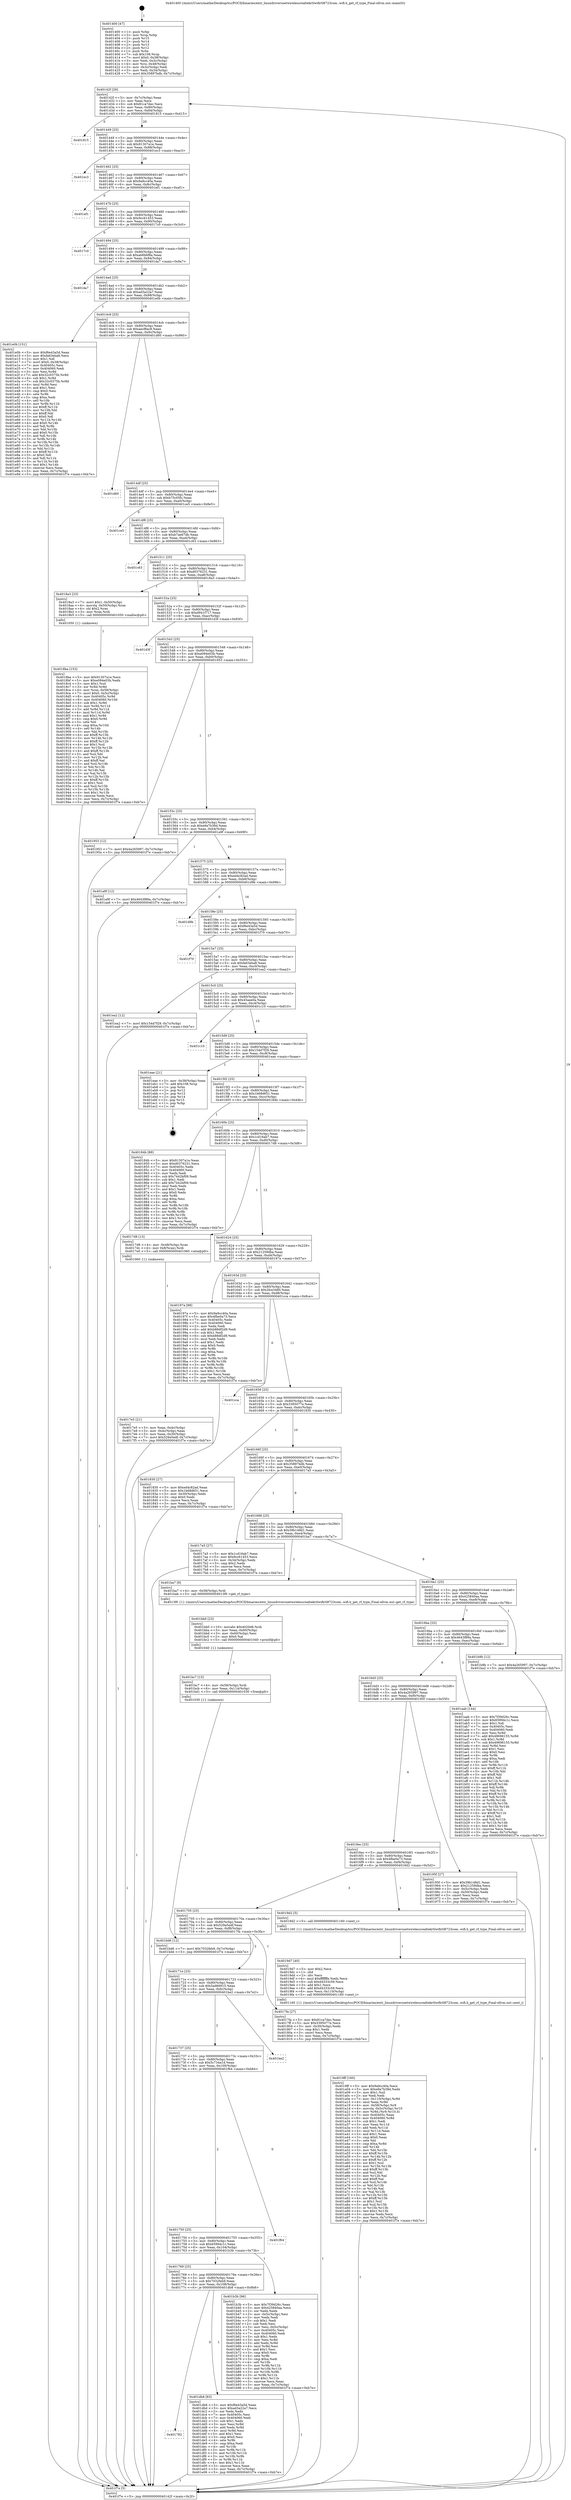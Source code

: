 digraph "0x401400" {
  label = "0x401400 (/mnt/c/Users/mathe/Desktop/tcc/POCII/binaries/extr_linuxdriversnetwirelessrealtekrtlwifirtl8723com..wifi.h_get_rf_type_Final-ollvm.out::main(0))"
  labelloc = "t"
  node[shape=record]

  Entry [label="",width=0.3,height=0.3,shape=circle,fillcolor=black,style=filled]
  "0x40142f" [label="{
     0x40142f [26]\l
     | [instrs]\l
     &nbsp;&nbsp;0x40142f \<+3\>: mov -0x7c(%rbp),%eax\l
     &nbsp;&nbsp;0x401432 \<+2\>: mov %eax,%ecx\l
     &nbsp;&nbsp;0x401434 \<+6\>: sub $0x81ca7dec,%ecx\l
     &nbsp;&nbsp;0x40143a \<+3\>: mov %eax,-0x80(%rbp)\l
     &nbsp;&nbsp;0x40143d \<+6\>: mov %ecx,-0x84(%rbp)\l
     &nbsp;&nbsp;0x401443 \<+6\>: je 0000000000401815 \<main+0x415\>\l
  }"]
  "0x401815" [label="{
     0x401815\l
  }", style=dashed]
  "0x401449" [label="{
     0x401449 [25]\l
     | [instrs]\l
     &nbsp;&nbsp;0x401449 \<+5\>: jmp 000000000040144e \<main+0x4e\>\l
     &nbsp;&nbsp;0x40144e \<+3\>: mov -0x80(%rbp),%eax\l
     &nbsp;&nbsp;0x401451 \<+5\>: sub $0x91307a1e,%eax\l
     &nbsp;&nbsp;0x401456 \<+6\>: mov %eax,-0x88(%rbp)\l
     &nbsp;&nbsp;0x40145c \<+6\>: je 0000000000401ec3 \<main+0xac3\>\l
  }"]
  Exit [label="",width=0.3,height=0.3,shape=circle,fillcolor=black,style=filled,peripheries=2]
  "0x401ec3" [label="{
     0x401ec3\l
  }", style=dashed]
  "0x401462" [label="{
     0x401462 [25]\l
     | [instrs]\l
     &nbsp;&nbsp;0x401462 \<+5\>: jmp 0000000000401467 \<main+0x67\>\l
     &nbsp;&nbsp;0x401467 \<+3\>: mov -0x80(%rbp),%eax\l
     &nbsp;&nbsp;0x40146a \<+5\>: sub $0x9a9cc40a,%eax\l
     &nbsp;&nbsp;0x40146f \<+6\>: mov %eax,-0x8c(%rbp)\l
     &nbsp;&nbsp;0x401475 \<+6\>: je 0000000000401ef1 \<main+0xaf1\>\l
  }"]
  "0x401782" [label="{
     0x401782\l
  }", style=dashed]
  "0x401ef1" [label="{
     0x401ef1\l
  }", style=dashed]
  "0x40147b" [label="{
     0x40147b [25]\l
     | [instrs]\l
     &nbsp;&nbsp;0x40147b \<+5\>: jmp 0000000000401480 \<main+0x80\>\l
     &nbsp;&nbsp;0x401480 \<+3\>: mov -0x80(%rbp),%eax\l
     &nbsp;&nbsp;0x401483 \<+5\>: sub $0x9cc61453,%eax\l
     &nbsp;&nbsp;0x401488 \<+6\>: mov %eax,-0x90(%rbp)\l
     &nbsp;&nbsp;0x40148e \<+6\>: je 00000000004017c0 \<main+0x3c0\>\l
  }"]
  "0x401db8" [label="{
     0x401db8 [83]\l
     | [instrs]\l
     &nbsp;&nbsp;0x401db8 \<+5\>: mov $0xf6e43a5d,%eax\l
     &nbsp;&nbsp;0x401dbd \<+5\>: mov $0xad3a22a7,%ecx\l
     &nbsp;&nbsp;0x401dc2 \<+2\>: xor %edx,%edx\l
     &nbsp;&nbsp;0x401dc4 \<+7\>: mov 0x40405c,%esi\l
     &nbsp;&nbsp;0x401dcb \<+7\>: mov 0x404060,%edi\l
     &nbsp;&nbsp;0x401dd2 \<+3\>: sub $0x1,%edx\l
     &nbsp;&nbsp;0x401dd5 \<+3\>: mov %esi,%r8d\l
     &nbsp;&nbsp;0x401dd8 \<+3\>: add %edx,%r8d\l
     &nbsp;&nbsp;0x401ddb \<+4\>: imul %r8d,%esi\l
     &nbsp;&nbsp;0x401ddf \<+3\>: and $0x1,%esi\l
     &nbsp;&nbsp;0x401de2 \<+3\>: cmp $0x0,%esi\l
     &nbsp;&nbsp;0x401de5 \<+4\>: sete %r9b\l
     &nbsp;&nbsp;0x401de9 \<+3\>: cmp $0xa,%edi\l
     &nbsp;&nbsp;0x401dec \<+4\>: setl %r10b\l
     &nbsp;&nbsp;0x401df0 \<+3\>: mov %r9b,%r11b\l
     &nbsp;&nbsp;0x401df3 \<+3\>: and %r10b,%r11b\l
     &nbsp;&nbsp;0x401df6 \<+3\>: xor %r10b,%r9b\l
     &nbsp;&nbsp;0x401df9 \<+3\>: or %r9b,%r11b\l
     &nbsp;&nbsp;0x401dfc \<+4\>: test $0x1,%r11b\l
     &nbsp;&nbsp;0x401e00 \<+3\>: cmovne %ecx,%eax\l
     &nbsp;&nbsp;0x401e03 \<+3\>: mov %eax,-0x7c(%rbp)\l
     &nbsp;&nbsp;0x401e06 \<+5\>: jmp 0000000000401f7e \<main+0xb7e\>\l
  }"]
  "0x4017c0" [label="{
     0x4017c0\l
  }", style=dashed]
  "0x401494" [label="{
     0x401494 [25]\l
     | [instrs]\l
     &nbsp;&nbsp;0x401494 \<+5\>: jmp 0000000000401499 \<main+0x99\>\l
     &nbsp;&nbsp;0x401499 \<+3\>: mov -0x80(%rbp),%eax\l
     &nbsp;&nbsp;0x40149c \<+5\>: sub $0xab6b6f8a,%eax\l
     &nbsp;&nbsp;0x4014a1 \<+6\>: mov %eax,-0x94(%rbp)\l
     &nbsp;&nbsp;0x4014a7 \<+6\>: je 0000000000401da7 \<main+0x9a7\>\l
  }"]
  "0x401bd6" [label="{
     0x401bd6 [12]\l
     | [instrs]\l
     &nbsp;&nbsp;0x401bd6 \<+7\>: movl $0x7032feb9,-0x7c(%rbp)\l
     &nbsp;&nbsp;0x401bdd \<+5\>: jmp 0000000000401f7e \<main+0xb7e\>\l
  }"]
  "0x401da7" [label="{
     0x401da7\l
  }", style=dashed]
  "0x4014ad" [label="{
     0x4014ad [25]\l
     | [instrs]\l
     &nbsp;&nbsp;0x4014ad \<+5\>: jmp 00000000004014b2 \<main+0xb2\>\l
     &nbsp;&nbsp;0x4014b2 \<+3\>: mov -0x80(%rbp),%eax\l
     &nbsp;&nbsp;0x4014b5 \<+5\>: sub $0xad3a22a7,%eax\l
     &nbsp;&nbsp;0x4014ba \<+6\>: mov %eax,-0x98(%rbp)\l
     &nbsp;&nbsp;0x4014c0 \<+6\>: je 0000000000401e0b \<main+0xa0b\>\l
  }"]
  "0x401bc7" [label="{
     0x401bc7 [15]\l
     | [instrs]\l
     &nbsp;&nbsp;0x401bc7 \<+4\>: mov -0x58(%rbp),%rdi\l
     &nbsp;&nbsp;0x401bcb \<+6\>: mov %eax,-0x114(%rbp)\l
     &nbsp;&nbsp;0x401bd1 \<+5\>: call 0000000000401030 \<free@plt\>\l
     | [calls]\l
     &nbsp;&nbsp;0x401030 \{1\} (unknown)\l
  }"]
  "0x401e0b" [label="{
     0x401e0b [151]\l
     | [instrs]\l
     &nbsp;&nbsp;0x401e0b \<+5\>: mov $0xf6e43a5d,%eax\l
     &nbsp;&nbsp;0x401e10 \<+5\>: mov $0xfa63eba8,%ecx\l
     &nbsp;&nbsp;0x401e15 \<+2\>: mov $0x1,%dl\l
     &nbsp;&nbsp;0x401e17 \<+7\>: movl $0x0,-0x38(%rbp)\l
     &nbsp;&nbsp;0x401e1e \<+7\>: mov 0x40405c,%esi\l
     &nbsp;&nbsp;0x401e25 \<+7\>: mov 0x404060,%edi\l
     &nbsp;&nbsp;0x401e2c \<+3\>: mov %esi,%r8d\l
     &nbsp;&nbsp;0x401e2f \<+7\>: add $0x32c0375b,%r8d\l
     &nbsp;&nbsp;0x401e36 \<+4\>: sub $0x1,%r8d\l
     &nbsp;&nbsp;0x401e3a \<+7\>: sub $0x32c0375b,%r8d\l
     &nbsp;&nbsp;0x401e41 \<+4\>: imul %r8d,%esi\l
     &nbsp;&nbsp;0x401e45 \<+3\>: and $0x1,%esi\l
     &nbsp;&nbsp;0x401e48 \<+3\>: cmp $0x0,%esi\l
     &nbsp;&nbsp;0x401e4b \<+4\>: sete %r9b\l
     &nbsp;&nbsp;0x401e4f \<+3\>: cmp $0xa,%edi\l
     &nbsp;&nbsp;0x401e52 \<+4\>: setl %r10b\l
     &nbsp;&nbsp;0x401e56 \<+3\>: mov %r9b,%r11b\l
     &nbsp;&nbsp;0x401e59 \<+4\>: xor $0xff,%r11b\l
     &nbsp;&nbsp;0x401e5d \<+3\>: mov %r10b,%bl\l
     &nbsp;&nbsp;0x401e60 \<+3\>: xor $0xff,%bl\l
     &nbsp;&nbsp;0x401e63 \<+3\>: xor $0x0,%dl\l
     &nbsp;&nbsp;0x401e66 \<+3\>: mov %r11b,%r14b\l
     &nbsp;&nbsp;0x401e69 \<+4\>: and $0x0,%r14b\l
     &nbsp;&nbsp;0x401e6d \<+3\>: and %dl,%r9b\l
     &nbsp;&nbsp;0x401e70 \<+3\>: mov %bl,%r15b\l
     &nbsp;&nbsp;0x401e73 \<+4\>: and $0x0,%r15b\l
     &nbsp;&nbsp;0x401e77 \<+3\>: and %dl,%r10b\l
     &nbsp;&nbsp;0x401e7a \<+3\>: or %r9b,%r14b\l
     &nbsp;&nbsp;0x401e7d \<+3\>: or %r10b,%r15b\l
     &nbsp;&nbsp;0x401e80 \<+3\>: xor %r15b,%r14b\l
     &nbsp;&nbsp;0x401e83 \<+3\>: or %bl,%r11b\l
     &nbsp;&nbsp;0x401e86 \<+4\>: xor $0xff,%r11b\l
     &nbsp;&nbsp;0x401e8a \<+3\>: or $0x0,%dl\l
     &nbsp;&nbsp;0x401e8d \<+3\>: and %dl,%r11b\l
     &nbsp;&nbsp;0x401e90 \<+3\>: or %r11b,%r14b\l
     &nbsp;&nbsp;0x401e93 \<+4\>: test $0x1,%r14b\l
     &nbsp;&nbsp;0x401e97 \<+3\>: cmovne %ecx,%eax\l
     &nbsp;&nbsp;0x401e9a \<+3\>: mov %eax,-0x7c(%rbp)\l
     &nbsp;&nbsp;0x401e9d \<+5\>: jmp 0000000000401f7e \<main+0xb7e\>\l
  }"]
  "0x4014c6" [label="{
     0x4014c6 [25]\l
     | [instrs]\l
     &nbsp;&nbsp;0x4014c6 \<+5\>: jmp 00000000004014cb \<main+0xcb\>\l
     &nbsp;&nbsp;0x4014cb \<+3\>: mov -0x80(%rbp),%eax\l
     &nbsp;&nbsp;0x4014ce \<+5\>: sub $0xaecf8ac8,%eax\l
     &nbsp;&nbsp;0x4014d3 \<+6\>: mov %eax,-0x9c(%rbp)\l
     &nbsp;&nbsp;0x4014d9 \<+6\>: je 0000000000401d60 \<main+0x960\>\l
  }"]
  "0x401bb0" [label="{
     0x401bb0 [23]\l
     | [instrs]\l
     &nbsp;&nbsp;0x401bb0 \<+10\>: movabs $0x4020d6,%rdi\l
     &nbsp;&nbsp;0x401bba \<+3\>: mov %eax,-0x60(%rbp)\l
     &nbsp;&nbsp;0x401bbd \<+3\>: mov -0x60(%rbp),%esi\l
     &nbsp;&nbsp;0x401bc0 \<+2\>: mov $0x0,%al\l
     &nbsp;&nbsp;0x401bc2 \<+5\>: call 0000000000401040 \<printf@plt\>\l
     | [calls]\l
     &nbsp;&nbsp;0x401040 \{1\} (unknown)\l
  }"]
  "0x401d60" [label="{
     0x401d60\l
  }", style=dashed]
  "0x4014df" [label="{
     0x4014df [25]\l
     | [instrs]\l
     &nbsp;&nbsp;0x4014df \<+5\>: jmp 00000000004014e4 \<main+0xe4\>\l
     &nbsp;&nbsp;0x4014e4 \<+3\>: mov -0x80(%rbp),%eax\l
     &nbsp;&nbsp;0x4014e7 \<+5\>: sub $0xb75c05fc,%eax\l
     &nbsp;&nbsp;0x4014ec \<+6\>: mov %eax,-0xa0(%rbp)\l
     &nbsp;&nbsp;0x4014f2 \<+6\>: je 0000000000401ce5 \<main+0x8e5\>\l
  }"]
  "0x401769" [label="{
     0x401769 [25]\l
     | [instrs]\l
     &nbsp;&nbsp;0x401769 \<+5\>: jmp 000000000040176e \<main+0x36e\>\l
     &nbsp;&nbsp;0x40176e \<+3\>: mov -0x80(%rbp),%eax\l
     &nbsp;&nbsp;0x401771 \<+5\>: sub $0x7032feb9,%eax\l
     &nbsp;&nbsp;0x401776 \<+6\>: mov %eax,-0x108(%rbp)\l
     &nbsp;&nbsp;0x40177c \<+6\>: je 0000000000401db8 \<main+0x9b8\>\l
  }"]
  "0x401ce5" [label="{
     0x401ce5\l
  }", style=dashed]
  "0x4014f8" [label="{
     0x4014f8 [25]\l
     | [instrs]\l
     &nbsp;&nbsp;0x4014f8 \<+5\>: jmp 00000000004014fd \<main+0xfd\>\l
     &nbsp;&nbsp;0x4014fd \<+3\>: mov -0x80(%rbp),%eax\l
     &nbsp;&nbsp;0x401500 \<+5\>: sub $0xb7ae67db,%eax\l
     &nbsp;&nbsp;0x401505 \<+6\>: mov %eax,-0xa4(%rbp)\l
     &nbsp;&nbsp;0x40150b \<+6\>: je 0000000000401c63 \<main+0x863\>\l
  }"]
  "0x401b3b" [label="{
     0x401b3b [96]\l
     | [instrs]\l
     &nbsp;&nbsp;0x401b3b \<+5\>: mov $0x7f39d26c,%eax\l
     &nbsp;&nbsp;0x401b40 \<+5\>: mov $0x425840aa,%ecx\l
     &nbsp;&nbsp;0x401b45 \<+2\>: xor %edx,%edx\l
     &nbsp;&nbsp;0x401b47 \<+3\>: mov -0x5c(%rbp),%esi\l
     &nbsp;&nbsp;0x401b4a \<+2\>: mov %edx,%edi\l
     &nbsp;&nbsp;0x401b4c \<+3\>: sub $0x1,%edi\l
     &nbsp;&nbsp;0x401b4f \<+2\>: sub %edi,%esi\l
     &nbsp;&nbsp;0x401b51 \<+3\>: mov %esi,-0x5c(%rbp)\l
     &nbsp;&nbsp;0x401b54 \<+7\>: mov 0x40405c,%esi\l
     &nbsp;&nbsp;0x401b5b \<+7\>: mov 0x404060,%edi\l
     &nbsp;&nbsp;0x401b62 \<+3\>: sub $0x1,%edx\l
     &nbsp;&nbsp;0x401b65 \<+3\>: mov %esi,%r8d\l
     &nbsp;&nbsp;0x401b68 \<+3\>: add %edx,%r8d\l
     &nbsp;&nbsp;0x401b6b \<+4\>: imul %r8d,%esi\l
     &nbsp;&nbsp;0x401b6f \<+3\>: and $0x1,%esi\l
     &nbsp;&nbsp;0x401b72 \<+3\>: cmp $0x0,%esi\l
     &nbsp;&nbsp;0x401b75 \<+4\>: sete %r9b\l
     &nbsp;&nbsp;0x401b79 \<+3\>: cmp $0xa,%edi\l
     &nbsp;&nbsp;0x401b7c \<+4\>: setl %r10b\l
     &nbsp;&nbsp;0x401b80 \<+3\>: mov %r9b,%r11b\l
     &nbsp;&nbsp;0x401b83 \<+3\>: and %r10b,%r11b\l
     &nbsp;&nbsp;0x401b86 \<+3\>: xor %r10b,%r9b\l
     &nbsp;&nbsp;0x401b89 \<+3\>: or %r9b,%r11b\l
     &nbsp;&nbsp;0x401b8c \<+4\>: test $0x1,%r11b\l
     &nbsp;&nbsp;0x401b90 \<+3\>: cmovne %ecx,%eax\l
     &nbsp;&nbsp;0x401b93 \<+3\>: mov %eax,-0x7c(%rbp)\l
     &nbsp;&nbsp;0x401b96 \<+5\>: jmp 0000000000401f7e \<main+0xb7e\>\l
  }"]
  "0x401c63" [label="{
     0x401c63\l
  }", style=dashed]
  "0x401511" [label="{
     0x401511 [25]\l
     | [instrs]\l
     &nbsp;&nbsp;0x401511 \<+5\>: jmp 0000000000401516 \<main+0x116\>\l
     &nbsp;&nbsp;0x401516 \<+3\>: mov -0x80(%rbp),%eax\l
     &nbsp;&nbsp;0x401519 \<+5\>: sub $0xd0376231,%eax\l
     &nbsp;&nbsp;0x40151e \<+6\>: mov %eax,-0xa8(%rbp)\l
     &nbsp;&nbsp;0x401524 \<+6\>: je 00000000004018a3 \<main+0x4a3\>\l
  }"]
  "0x401750" [label="{
     0x401750 [25]\l
     | [instrs]\l
     &nbsp;&nbsp;0x401750 \<+5\>: jmp 0000000000401755 \<main+0x355\>\l
     &nbsp;&nbsp;0x401755 \<+3\>: mov -0x80(%rbp),%eax\l
     &nbsp;&nbsp;0x401758 \<+5\>: sub $0x65994c1c,%eax\l
     &nbsp;&nbsp;0x40175d \<+6\>: mov %eax,-0x104(%rbp)\l
     &nbsp;&nbsp;0x401763 \<+6\>: je 0000000000401b3b \<main+0x73b\>\l
  }"]
  "0x4018a3" [label="{
     0x4018a3 [23]\l
     | [instrs]\l
     &nbsp;&nbsp;0x4018a3 \<+7\>: movl $0x1,-0x50(%rbp)\l
     &nbsp;&nbsp;0x4018aa \<+4\>: movslq -0x50(%rbp),%rax\l
     &nbsp;&nbsp;0x4018ae \<+4\>: shl $0x2,%rax\l
     &nbsp;&nbsp;0x4018b2 \<+3\>: mov %rax,%rdi\l
     &nbsp;&nbsp;0x4018b5 \<+5\>: call 0000000000401050 \<malloc@plt\>\l
     | [calls]\l
     &nbsp;&nbsp;0x401050 \{1\} (unknown)\l
  }"]
  "0x40152a" [label="{
     0x40152a [25]\l
     | [instrs]\l
     &nbsp;&nbsp;0x40152a \<+5\>: jmp 000000000040152f \<main+0x12f\>\l
     &nbsp;&nbsp;0x40152f \<+3\>: mov -0x80(%rbp),%eax\l
     &nbsp;&nbsp;0x401532 \<+5\>: sub $0xd941f717,%eax\l
     &nbsp;&nbsp;0x401537 \<+6\>: mov %eax,-0xac(%rbp)\l
     &nbsp;&nbsp;0x40153d \<+6\>: je 0000000000401d3f \<main+0x93f\>\l
  }"]
  "0x401f64" [label="{
     0x401f64\l
  }", style=dashed]
  "0x401d3f" [label="{
     0x401d3f\l
  }", style=dashed]
  "0x401543" [label="{
     0x401543 [25]\l
     | [instrs]\l
     &nbsp;&nbsp;0x401543 \<+5\>: jmp 0000000000401548 \<main+0x148\>\l
     &nbsp;&nbsp;0x401548 \<+3\>: mov -0x80(%rbp),%eax\l
     &nbsp;&nbsp;0x40154b \<+5\>: sub $0xe094e03b,%eax\l
     &nbsp;&nbsp;0x401550 \<+6\>: mov %eax,-0xb0(%rbp)\l
     &nbsp;&nbsp;0x401556 \<+6\>: je 0000000000401953 \<main+0x553\>\l
  }"]
  "0x401737" [label="{
     0x401737 [25]\l
     | [instrs]\l
     &nbsp;&nbsp;0x401737 \<+5\>: jmp 000000000040173c \<main+0x33c\>\l
     &nbsp;&nbsp;0x40173c \<+3\>: mov -0x80(%rbp),%eax\l
     &nbsp;&nbsp;0x40173f \<+5\>: sub $0x5c734a1d,%eax\l
     &nbsp;&nbsp;0x401744 \<+6\>: mov %eax,-0x100(%rbp)\l
     &nbsp;&nbsp;0x40174a \<+6\>: je 0000000000401f64 \<main+0xb64\>\l
  }"]
  "0x401953" [label="{
     0x401953 [12]\l
     | [instrs]\l
     &nbsp;&nbsp;0x401953 \<+7\>: movl $0x4a265997,-0x7c(%rbp)\l
     &nbsp;&nbsp;0x40195a \<+5\>: jmp 0000000000401f7e \<main+0xb7e\>\l
  }"]
  "0x40155c" [label="{
     0x40155c [25]\l
     | [instrs]\l
     &nbsp;&nbsp;0x40155c \<+5\>: jmp 0000000000401561 \<main+0x161\>\l
     &nbsp;&nbsp;0x401561 \<+3\>: mov -0x80(%rbp),%eax\l
     &nbsp;&nbsp;0x401564 \<+5\>: sub $0xe9a7b38d,%eax\l
     &nbsp;&nbsp;0x401569 \<+6\>: mov %eax,-0xb4(%rbp)\l
     &nbsp;&nbsp;0x40156f \<+6\>: je 0000000000401a9f \<main+0x69f\>\l
  }"]
  "0x401be2" [label="{
     0x401be2\l
  }", style=dashed]
  "0x401a9f" [label="{
     0x401a9f [12]\l
     | [instrs]\l
     &nbsp;&nbsp;0x401a9f \<+7\>: movl $0x4643f89a,-0x7c(%rbp)\l
     &nbsp;&nbsp;0x401aa6 \<+5\>: jmp 0000000000401f7e \<main+0xb7e\>\l
  }"]
  "0x401575" [label="{
     0x401575 [25]\l
     | [instrs]\l
     &nbsp;&nbsp;0x401575 \<+5\>: jmp 000000000040157a \<main+0x17a\>\l
     &nbsp;&nbsp;0x40157a \<+3\>: mov -0x80(%rbp),%eax\l
     &nbsp;&nbsp;0x40157d \<+5\>: sub $0xed4c82ad,%eax\l
     &nbsp;&nbsp;0x401582 \<+6\>: mov %eax,-0xb8(%rbp)\l
     &nbsp;&nbsp;0x401588 \<+6\>: je 0000000000401d9b \<main+0x99b\>\l
  }"]
  "0x4019ff" [label="{
     0x4019ff [160]\l
     | [instrs]\l
     &nbsp;&nbsp;0x4019ff \<+5\>: mov $0x9a9cc40a,%ecx\l
     &nbsp;&nbsp;0x401a04 \<+5\>: mov $0xe9a7b38d,%edx\l
     &nbsp;&nbsp;0x401a09 \<+3\>: mov $0x1,%sil\l
     &nbsp;&nbsp;0x401a0c \<+2\>: xor %edi,%edi\l
     &nbsp;&nbsp;0x401a0e \<+7\>: mov -0x110(%rbp),%r8d\l
     &nbsp;&nbsp;0x401a15 \<+4\>: imul %eax,%r8d\l
     &nbsp;&nbsp;0x401a19 \<+4\>: mov -0x58(%rbp),%r9\l
     &nbsp;&nbsp;0x401a1d \<+4\>: movslq -0x5c(%rbp),%r10\l
     &nbsp;&nbsp;0x401a21 \<+4\>: mov %r8d,(%r9,%r10,4)\l
     &nbsp;&nbsp;0x401a25 \<+7\>: mov 0x40405c,%eax\l
     &nbsp;&nbsp;0x401a2c \<+8\>: mov 0x404060,%r8d\l
     &nbsp;&nbsp;0x401a34 \<+3\>: sub $0x1,%edi\l
     &nbsp;&nbsp;0x401a37 \<+3\>: mov %eax,%r11d\l
     &nbsp;&nbsp;0x401a3a \<+3\>: add %edi,%r11d\l
     &nbsp;&nbsp;0x401a3d \<+4\>: imul %r11d,%eax\l
     &nbsp;&nbsp;0x401a41 \<+3\>: and $0x1,%eax\l
     &nbsp;&nbsp;0x401a44 \<+3\>: cmp $0x0,%eax\l
     &nbsp;&nbsp;0x401a47 \<+3\>: sete %bl\l
     &nbsp;&nbsp;0x401a4a \<+4\>: cmp $0xa,%r8d\l
     &nbsp;&nbsp;0x401a4e \<+4\>: setl %r14b\l
     &nbsp;&nbsp;0x401a52 \<+3\>: mov %bl,%r15b\l
     &nbsp;&nbsp;0x401a55 \<+4\>: xor $0xff,%r15b\l
     &nbsp;&nbsp;0x401a59 \<+3\>: mov %r14b,%r12b\l
     &nbsp;&nbsp;0x401a5c \<+4\>: xor $0xff,%r12b\l
     &nbsp;&nbsp;0x401a60 \<+4\>: xor $0x1,%sil\l
     &nbsp;&nbsp;0x401a64 \<+3\>: mov %r15b,%r13b\l
     &nbsp;&nbsp;0x401a67 \<+4\>: and $0xff,%r13b\l
     &nbsp;&nbsp;0x401a6b \<+3\>: and %sil,%bl\l
     &nbsp;&nbsp;0x401a6e \<+3\>: mov %r12b,%al\l
     &nbsp;&nbsp;0x401a71 \<+2\>: and $0xff,%al\l
     &nbsp;&nbsp;0x401a73 \<+3\>: and %sil,%r14b\l
     &nbsp;&nbsp;0x401a76 \<+3\>: or %bl,%r13b\l
     &nbsp;&nbsp;0x401a79 \<+3\>: or %r14b,%al\l
     &nbsp;&nbsp;0x401a7c \<+3\>: xor %al,%r13b\l
     &nbsp;&nbsp;0x401a7f \<+3\>: or %r12b,%r15b\l
     &nbsp;&nbsp;0x401a82 \<+4\>: xor $0xff,%r15b\l
     &nbsp;&nbsp;0x401a86 \<+4\>: or $0x1,%sil\l
     &nbsp;&nbsp;0x401a8a \<+3\>: and %sil,%r15b\l
     &nbsp;&nbsp;0x401a8d \<+3\>: or %r15b,%r13b\l
     &nbsp;&nbsp;0x401a90 \<+4\>: test $0x1,%r13b\l
     &nbsp;&nbsp;0x401a94 \<+3\>: cmovne %edx,%ecx\l
     &nbsp;&nbsp;0x401a97 \<+3\>: mov %ecx,-0x7c(%rbp)\l
     &nbsp;&nbsp;0x401a9a \<+5\>: jmp 0000000000401f7e \<main+0xb7e\>\l
  }"]
  "0x401d9b" [label="{
     0x401d9b\l
  }", style=dashed]
  "0x40158e" [label="{
     0x40158e [25]\l
     | [instrs]\l
     &nbsp;&nbsp;0x40158e \<+5\>: jmp 0000000000401593 \<main+0x193\>\l
     &nbsp;&nbsp;0x401593 \<+3\>: mov -0x80(%rbp),%eax\l
     &nbsp;&nbsp;0x401596 \<+5\>: sub $0xf6e43a5d,%eax\l
     &nbsp;&nbsp;0x40159b \<+6\>: mov %eax,-0xbc(%rbp)\l
     &nbsp;&nbsp;0x4015a1 \<+6\>: je 0000000000401f70 \<main+0xb70\>\l
  }"]
  "0x4019d7" [label="{
     0x4019d7 [40]\l
     | [instrs]\l
     &nbsp;&nbsp;0x4019d7 \<+5\>: mov $0x2,%ecx\l
     &nbsp;&nbsp;0x4019dc \<+1\>: cltd\l
     &nbsp;&nbsp;0x4019dd \<+2\>: idiv %ecx\l
     &nbsp;&nbsp;0x4019df \<+6\>: imul $0xfffffffe,%edx,%ecx\l
     &nbsp;&nbsp;0x4019e5 \<+6\>: sub $0xd4333c59,%ecx\l
     &nbsp;&nbsp;0x4019eb \<+3\>: add $0x1,%ecx\l
     &nbsp;&nbsp;0x4019ee \<+6\>: add $0xd4333c59,%ecx\l
     &nbsp;&nbsp;0x4019f4 \<+6\>: mov %ecx,-0x110(%rbp)\l
     &nbsp;&nbsp;0x4019fa \<+5\>: call 0000000000401160 \<next_i\>\l
     | [calls]\l
     &nbsp;&nbsp;0x401160 \{1\} (/mnt/c/Users/mathe/Desktop/tcc/POCII/binaries/extr_linuxdriversnetwirelessrealtekrtlwifirtl8723com..wifi.h_get_rf_type_Final-ollvm.out::next_i)\l
  }"]
  "0x401f70" [label="{
     0x401f70\l
  }", style=dashed]
  "0x4015a7" [label="{
     0x4015a7 [25]\l
     | [instrs]\l
     &nbsp;&nbsp;0x4015a7 \<+5\>: jmp 00000000004015ac \<main+0x1ac\>\l
     &nbsp;&nbsp;0x4015ac \<+3\>: mov -0x80(%rbp),%eax\l
     &nbsp;&nbsp;0x4015af \<+5\>: sub $0xfa63eba8,%eax\l
     &nbsp;&nbsp;0x4015b4 \<+6\>: mov %eax,-0xc0(%rbp)\l
     &nbsp;&nbsp;0x4015ba \<+6\>: je 0000000000401ea2 \<main+0xaa2\>\l
  }"]
  "0x4018ba" [label="{
     0x4018ba [153]\l
     | [instrs]\l
     &nbsp;&nbsp;0x4018ba \<+5\>: mov $0x91307a1e,%ecx\l
     &nbsp;&nbsp;0x4018bf \<+5\>: mov $0xe094e03b,%edx\l
     &nbsp;&nbsp;0x4018c4 \<+3\>: mov $0x1,%sil\l
     &nbsp;&nbsp;0x4018c7 \<+3\>: xor %r8d,%r8d\l
     &nbsp;&nbsp;0x4018ca \<+4\>: mov %rax,-0x58(%rbp)\l
     &nbsp;&nbsp;0x4018ce \<+7\>: movl $0x0,-0x5c(%rbp)\l
     &nbsp;&nbsp;0x4018d5 \<+8\>: mov 0x40405c,%r9d\l
     &nbsp;&nbsp;0x4018dd \<+8\>: mov 0x404060,%r10d\l
     &nbsp;&nbsp;0x4018e5 \<+4\>: sub $0x1,%r8d\l
     &nbsp;&nbsp;0x4018e9 \<+3\>: mov %r9d,%r11d\l
     &nbsp;&nbsp;0x4018ec \<+3\>: add %r8d,%r11d\l
     &nbsp;&nbsp;0x4018ef \<+4\>: imul %r11d,%r9d\l
     &nbsp;&nbsp;0x4018f3 \<+4\>: and $0x1,%r9d\l
     &nbsp;&nbsp;0x4018f7 \<+4\>: cmp $0x0,%r9d\l
     &nbsp;&nbsp;0x4018fb \<+3\>: sete %bl\l
     &nbsp;&nbsp;0x4018fe \<+4\>: cmp $0xa,%r10d\l
     &nbsp;&nbsp;0x401902 \<+4\>: setl %r14b\l
     &nbsp;&nbsp;0x401906 \<+3\>: mov %bl,%r15b\l
     &nbsp;&nbsp;0x401909 \<+4\>: xor $0xff,%r15b\l
     &nbsp;&nbsp;0x40190d \<+3\>: mov %r14b,%r12b\l
     &nbsp;&nbsp;0x401910 \<+4\>: xor $0xff,%r12b\l
     &nbsp;&nbsp;0x401914 \<+4\>: xor $0x1,%sil\l
     &nbsp;&nbsp;0x401918 \<+3\>: mov %r15b,%r13b\l
     &nbsp;&nbsp;0x40191b \<+4\>: and $0xff,%r13b\l
     &nbsp;&nbsp;0x40191f \<+3\>: and %sil,%bl\l
     &nbsp;&nbsp;0x401922 \<+3\>: mov %r12b,%al\l
     &nbsp;&nbsp;0x401925 \<+2\>: and $0xff,%al\l
     &nbsp;&nbsp;0x401927 \<+3\>: and %sil,%r14b\l
     &nbsp;&nbsp;0x40192a \<+3\>: or %bl,%r13b\l
     &nbsp;&nbsp;0x40192d \<+3\>: or %r14b,%al\l
     &nbsp;&nbsp;0x401930 \<+3\>: xor %al,%r13b\l
     &nbsp;&nbsp;0x401933 \<+3\>: or %r12b,%r15b\l
     &nbsp;&nbsp;0x401936 \<+4\>: xor $0xff,%r15b\l
     &nbsp;&nbsp;0x40193a \<+4\>: or $0x1,%sil\l
     &nbsp;&nbsp;0x40193e \<+3\>: and %sil,%r15b\l
     &nbsp;&nbsp;0x401941 \<+3\>: or %r15b,%r13b\l
     &nbsp;&nbsp;0x401944 \<+4\>: test $0x1,%r13b\l
     &nbsp;&nbsp;0x401948 \<+3\>: cmovne %edx,%ecx\l
     &nbsp;&nbsp;0x40194b \<+3\>: mov %ecx,-0x7c(%rbp)\l
     &nbsp;&nbsp;0x40194e \<+5\>: jmp 0000000000401f7e \<main+0xb7e\>\l
  }"]
  "0x401ea2" [label="{
     0x401ea2 [12]\l
     | [instrs]\l
     &nbsp;&nbsp;0x401ea2 \<+7\>: movl $0x154d7f29,-0x7c(%rbp)\l
     &nbsp;&nbsp;0x401ea9 \<+5\>: jmp 0000000000401f7e \<main+0xb7e\>\l
  }"]
  "0x4015c0" [label="{
     0x4015c0 [25]\l
     | [instrs]\l
     &nbsp;&nbsp;0x4015c0 \<+5\>: jmp 00000000004015c5 \<main+0x1c5\>\l
     &nbsp;&nbsp;0x4015c5 \<+3\>: mov -0x80(%rbp),%eax\l
     &nbsp;&nbsp;0x4015c8 \<+5\>: sub $0x45aee0a,%eax\l
     &nbsp;&nbsp;0x4015cd \<+6\>: mov %eax,-0xc4(%rbp)\l
     &nbsp;&nbsp;0x4015d3 \<+6\>: je 0000000000401c10 \<main+0x810\>\l
  }"]
  "0x40171e" [label="{
     0x40171e [25]\l
     | [instrs]\l
     &nbsp;&nbsp;0x40171e \<+5\>: jmp 0000000000401723 \<main+0x323\>\l
     &nbsp;&nbsp;0x401723 \<+3\>: mov -0x80(%rbp),%eax\l
     &nbsp;&nbsp;0x401726 \<+5\>: sub $0x5ad66915,%eax\l
     &nbsp;&nbsp;0x40172b \<+6\>: mov %eax,-0xfc(%rbp)\l
     &nbsp;&nbsp;0x401731 \<+6\>: je 0000000000401be2 \<main+0x7e2\>\l
  }"]
  "0x401c10" [label="{
     0x401c10\l
  }", style=dashed]
  "0x4015d9" [label="{
     0x4015d9 [25]\l
     | [instrs]\l
     &nbsp;&nbsp;0x4015d9 \<+5\>: jmp 00000000004015de \<main+0x1de\>\l
     &nbsp;&nbsp;0x4015de \<+3\>: mov -0x80(%rbp),%eax\l
     &nbsp;&nbsp;0x4015e1 \<+5\>: sub $0x154d7f29,%eax\l
     &nbsp;&nbsp;0x4015e6 \<+6\>: mov %eax,-0xc8(%rbp)\l
     &nbsp;&nbsp;0x4015ec \<+6\>: je 0000000000401eae \<main+0xaae\>\l
  }"]
  "0x4017fa" [label="{
     0x4017fa [27]\l
     | [instrs]\l
     &nbsp;&nbsp;0x4017fa \<+5\>: mov $0x81ca7dec,%eax\l
     &nbsp;&nbsp;0x4017ff \<+5\>: mov $0x3395077e,%ecx\l
     &nbsp;&nbsp;0x401804 \<+3\>: mov -0x30(%rbp),%edx\l
     &nbsp;&nbsp;0x401807 \<+3\>: cmp $0x1,%edx\l
     &nbsp;&nbsp;0x40180a \<+3\>: cmovl %ecx,%eax\l
     &nbsp;&nbsp;0x40180d \<+3\>: mov %eax,-0x7c(%rbp)\l
     &nbsp;&nbsp;0x401810 \<+5\>: jmp 0000000000401f7e \<main+0xb7e\>\l
  }"]
  "0x401eae" [label="{
     0x401eae [21]\l
     | [instrs]\l
     &nbsp;&nbsp;0x401eae \<+3\>: mov -0x38(%rbp),%eax\l
     &nbsp;&nbsp;0x401eb1 \<+7\>: add $0x108,%rsp\l
     &nbsp;&nbsp;0x401eb8 \<+1\>: pop %rbx\l
     &nbsp;&nbsp;0x401eb9 \<+2\>: pop %r12\l
     &nbsp;&nbsp;0x401ebb \<+2\>: pop %r13\l
     &nbsp;&nbsp;0x401ebd \<+2\>: pop %r14\l
     &nbsp;&nbsp;0x401ebf \<+2\>: pop %r15\l
     &nbsp;&nbsp;0x401ec1 \<+1\>: pop %rbp\l
     &nbsp;&nbsp;0x401ec2 \<+1\>: ret\l
  }"]
  "0x4015f2" [label="{
     0x4015f2 [25]\l
     | [instrs]\l
     &nbsp;&nbsp;0x4015f2 \<+5\>: jmp 00000000004015f7 \<main+0x1f7\>\l
     &nbsp;&nbsp;0x4015f7 \<+3\>: mov -0x80(%rbp),%eax\l
     &nbsp;&nbsp;0x4015fa \<+5\>: sub $0x1b68d651,%eax\l
     &nbsp;&nbsp;0x4015ff \<+6\>: mov %eax,-0xcc(%rbp)\l
     &nbsp;&nbsp;0x401605 \<+6\>: je 000000000040184b \<main+0x44b\>\l
  }"]
  "0x401705" [label="{
     0x401705 [25]\l
     | [instrs]\l
     &nbsp;&nbsp;0x401705 \<+5\>: jmp 000000000040170a \<main+0x30a\>\l
     &nbsp;&nbsp;0x40170a \<+3\>: mov -0x80(%rbp),%eax\l
     &nbsp;&nbsp;0x40170d \<+5\>: sub $0x529a5edf,%eax\l
     &nbsp;&nbsp;0x401712 \<+6\>: mov %eax,-0xf8(%rbp)\l
     &nbsp;&nbsp;0x401718 \<+6\>: je 00000000004017fa \<main+0x3fa\>\l
  }"]
  "0x40184b" [label="{
     0x40184b [88]\l
     | [instrs]\l
     &nbsp;&nbsp;0x40184b \<+5\>: mov $0x91307a1e,%eax\l
     &nbsp;&nbsp;0x401850 \<+5\>: mov $0xd0376231,%ecx\l
     &nbsp;&nbsp;0x401855 \<+7\>: mov 0x40405c,%edx\l
     &nbsp;&nbsp;0x40185c \<+7\>: mov 0x404060,%esi\l
     &nbsp;&nbsp;0x401863 \<+2\>: mov %edx,%edi\l
     &nbsp;&nbsp;0x401865 \<+6\>: sub $0x7442bf09,%edi\l
     &nbsp;&nbsp;0x40186b \<+3\>: sub $0x1,%edi\l
     &nbsp;&nbsp;0x40186e \<+6\>: add $0x7442bf09,%edi\l
     &nbsp;&nbsp;0x401874 \<+3\>: imul %edi,%edx\l
     &nbsp;&nbsp;0x401877 \<+3\>: and $0x1,%edx\l
     &nbsp;&nbsp;0x40187a \<+3\>: cmp $0x0,%edx\l
     &nbsp;&nbsp;0x40187d \<+4\>: sete %r8b\l
     &nbsp;&nbsp;0x401881 \<+3\>: cmp $0xa,%esi\l
     &nbsp;&nbsp;0x401884 \<+4\>: setl %r9b\l
     &nbsp;&nbsp;0x401888 \<+3\>: mov %r8b,%r10b\l
     &nbsp;&nbsp;0x40188b \<+3\>: and %r9b,%r10b\l
     &nbsp;&nbsp;0x40188e \<+3\>: xor %r9b,%r8b\l
     &nbsp;&nbsp;0x401891 \<+3\>: or %r8b,%r10b\l
     &nbsp;&nbsp;0x401894 \<+4\>: test $0x1,%r10b\l
     &nbsp;&nbsp;0x401898 \<+3\>: cmovne %ecx,%eax\l
     &nbsp;&nbsp;0x40189b \<+3\>: mov %eax,-0x7c(%rbp)\l
     &nbsp;&nbsp;0x40189e \<+5\>: jmp 0000000000401f7e \<main+0xb7e\>\l
  }"]
  "0x40160b" [label="{
     0x40160b [25]\l
     | [instrs]\l
     &nbsp;&nbsp;0x40160b \<+5\>: jmp 0000000000401610 \<main+0x210\>\l
     &nbsp;&nbsp;0x401610 \<+3\>: mov -0x80(%rbp),%eax\l
     &nbsp;&nbsp;0x401613 \<+5\>: sub $0x1cd16ab7,%eax\l
     &nbsp;&nbsp;0x401618 \<+6\>: mov %eax,-0xd0(%rbp)\l
     &nbsp;&nbsp;0x40161e \<+6\>: je 00000000004017d8 \<main+0x3d8\>\l
  }"]
  "0x4019d2" [label="{
     0x4019d2 [5]\l
     | [instrs]\l
     &nbsp;&nbsp;0x4019d2 \<+5\>: call 0000000000401160 \<next_i\>\l
     | [calls]\l
     &nbsp;&nbsp;0x401160 \{1\} (/mnt/c/Users/mathe/Desktop/tcc/POCII/binaries/extr_linuxdriversnetwirelessrealtekrtlwifirtl8723com..wifi.h_get_rf_type_Final-ollvm.out::next_i)\l
  }"]
  "0x4017d8" [label="{
     0x4017d8 [13]\l
     | [instrs]\l
     &nbsp;&nbsp;0x4017d8 \<+4\>: mov -0x48(%rbp),%rax\l
     &nbsp;&nbsp;0x4017dc \<+4\>: mov 0x8(%rax),%rdi\l
     &nbsp;&nbsp;0x4017e0 \<+5\>: call 0000000000401060 \<atoi@plt\>\l
     | [calls]\l
     &nbsp;&nbsp;0x401060 \{1\} (unknown)\l
  }"]
  "0x401624" [label="{
     0x401624 [25]\l
     | [instrs]\l
     &nbsp;&nbsp;0x401624 \<+5\>: jmp 0000000000401629 \<main+0x229\>\l
     &nbsp;&nbsp;0x401629 \<+3\>: mov -0x80(%rbp),%eax\l
     &nbsp;&nbsp;0x40162c \<+5\>: sub $0x21259dba,%eax\l
     &nbsp;&nbsp;0x401631 \<+6\>: mov %eax,-0xd4(%rbp)\l
     &nbsp;&nbsp;0x401637 \<+6\>: je 000000000040197a \<main+0x57a\>\l
  }"]
  "0x4016ec" [label="{
     0x4016ec [25]\l
     | [instrs]\l
     &nbsp;&nbsp;0x4016ec \<+5\>: jmp 00000000004016f1 \<main+0x2f1\>\l
     &nbsp;&nbsp;0x4016f1 \<+3\>: mov -0x80(%rbp),%eax\l
     &nbsp;&nbsp;0x4016f4 \<+5\>: sub $0x4fbe0a73,%eax\l
     &nbsp;&nbsp;0x4016f9 \<+6\>: mov %eax,-0xf4(%rbp)\l
     &nbsp;&nbsp;0x4016ff \<+6\>: je 00000000004019d2 \<main+0x5d2\>\l
  }"]
  "0x40197a" [label="{
     0x40197a [88]\l
     | [instrs]\l
     &nbsp;&nbsp;0x40197a \<+5\>: mov $0x9a9cc40a,%eax\l
     &nbsp;&nbsp;0x40197f \<+5\>: mov $0x4fbe0a73,%ecx\l
     &nbsp;&nbsp;0x401984 \<+7\>: mov 0x40405c,%edx\l
     &nbsp;&nbsp;0x40198b \<+7\>: mov 0x404060,%esi\l
     &nbsp;&nbsp;0x401992 \<+2\>: mov %edx,%edi\l
     &nbsp;&nbsp;0x401994 \<+6\>: add $0xb88df2d9,%edi\l
     &nbsp;&nbsp;0x40199a \<+3\>: sub $0x1,%edi\l
     &nbsp;&nbsp;0x40199d \<+6\>: sub $0xb88df2d9,%edi\l
     &nbsp;&nbsp;0x4019a3 \<+3\>: imul %edi,%edx\l
     &nbsp;&nbsp;0x4019a6 \<+3\>: and $0x1,%edx\l
     &nbsp;&nbsp;0x4019a9 \<+3\>: cmp $0x0,%edx\l
     &nbsp;&nbsp;0x4019ac \<+4\>: sete %r8b\l
     &nbsp;&nbsp;0x4019b0 \<+3\>: cmp $0xa,%esi\l
     &nbsp;&nbsp;0x4019b3 \<+4\>: setl %r9b\l
     &nbsp;&nbsp;0x4019b7 \<+3\>: mov %r8b,%r10b\l
     &nbsp;&nbsp;0x4019ba \<+3\>: and %r9b,%r10b\l
     &nbsp;&nbsp;0x4019bd \<+3\>: xor %r9b,%r8b\l
     &nbsp;&nbsp;0x4019c0 \<+3\>: or %r8b,%r10b\l
     &nbsp;&nbsp;0x4019c3 \<+4\>: test $0x1,%r10b\l
     &nbsp;&nbsp;0x4019c7 \<+3\>: cmovne %ecx,%eax\l
     &nbsp;&nbsp;0x4019ca \<+3\>: mov %eax,-0x7c(%rbp)\l
     &nbsp;&nbsp;0x4019cd \<+5\>: jmp 0000000000401f7e \<main+0xb7e\>\l
  }"]
  "0x40163d" [label="{
     0x40163d [25]\l
     | [instrs]\l
     &nbsp;&nbsp;0x40163d \<+5\>: jmp 0000000000401642 \<main+0x242\>\l
     &nbsp;&nbsp;0x401642 \<+3\>: mov -0x80(%rbp),%eax\l
     &nbsp;&nbsp;0x401645 \<+5\>: sub $0x2fce3480,%eax\l
     &nbsp;&nbsp;0x40164a \<+6\>: mov %eax,-0xd8(%rbp)\l
     &nbsp;&nbsp;0x401650 \<+6\>: je 0000000000401cca \<main+0x8ca\>\l
  }"]
  "0x40195f" [label="{
     0x40195f [27]\l
     | [instrs]\l
     &nbsp;&nbsp;0x40195f \<+5\>: mov $0x39b148d1,%eax\l
     &nbsp;&nbsp;0x401964 \<+5\>: mov $0x21259dba,%ecx\l
     &nbsp;&nbsp;0x401969 \<+3\>: mov -0x5c(%rbp),%edx\l
     &nbsp;&nbsp;0x40196c \<+3\>: cmp -0x50(%rbp),%edx\l
     &nbsp;&nbsp;0x40196f \<+3\>: cmovl %ecx,%eax\l
     &nbsp;&nbsp;0x401972 \<+3\>: mov %eax,-0x7c(%rbp)\l
     &nbsp;&nbsp;0x401975 \<+5\>: jmp 0000000000401f7e \<main+0xb7e\>\l
  }"]
  "0x401cca" [label="{
     0x401cca\l
  }", style=dashed]
  "0x401656" [label="{
     0x401656 [25]\l
     | [instrs]\l
     &nbsp;&nbsp;0x401656 \<+5\>: jmp 000000000040165b \<main+0x25b\>\l
     &nbsp;&nbsp;0x40165b \<+3\>: mov -0x80(%rbp),%eax\l
     &nbsp;&nbsp;0x40165e \<+5\>: sub $0x3395077e,%eax\l
     &nbsp;&nbsp;0x401663 \<+6\>: mov %eax,-0xdc(%rbp)\l
     &nbsp;&nbsp;0x401669 \<+6\>: je 0000000000401830 \<main+0x430\>\l
  }"]
  "0x4016d3" [label="{
     0x4016d3 [25]\l
     | [instrs]\l
     &nbsp;&nbsp;0x4016d3 \<+5\>: jmp 00000000004016d8 \<main+0x2d8\>\l
     &nbsp;&nbsp;0x4016d8 \<+3\>: mov -0x80(%rbp),%eax\l
     &nbsp;&nbsp;0x4016db \<+5\>: sub $0x4a265997,%eax\l
     &nbsp;&nbsp;0x4016e0 \<+6\>: mov %eax,-0xf0(%rbp)\l
     &nbsp;&nbsp;0x4016e6 \<+6\>: je 000000000040195f \<main+0x55f\>\l
  }"]
  "0x401830" [label="{
     0x401830 [27]\l
     | [instrs]\l
     &nbsp;&nbsp;0x401830 \<+5\>: mov $0xed4c82ad,%eax\l
     &nbsp;&nbsp;0x401835 \<+5\>: mov $0x1b68d651,%ecx\l
     &nbsp;&nbsp;0x40183a \<+3\>: mov -0x30(%rbp),%edx\l
     &nbsp;&nbsp;0x40183d \<+3\>: cmp $0x0,%edx\l
     &nbsp;&nbsp;0x401840 \<+3\>: cmove %ecx,%eax\l
     &nbsp;&nbsp;0x401843 \<+3\>: mov %eax,-0x7c(%rbp)\l
     &nbsp;&nbsp;0x401846 \<+5\>: jmp 0000000000401f7e \<main+0xb7e\>\l
  }"]
  "0x40166f" [label="{
     0x40166f [25]\l
     | [instrs]\l
     &nbsp;&nbsp;0x40166f \<+5\>: jmp 0000000000401674 \<main+0x274\>\l
     &nbsp;&nbsp;0x401674 \<+3\>: mov -0x80(%rbp),%eax\l
     &nbsp;&nbsp;0x401677 \<+5\>: sub $0x35897bdb,%eax\l
     &nbsp;&nbsp;0x40167c \<+6\>: mov %eax,-0xe0(%rbp)\l
     &nbsp;&nbsp;0x401682 \<+6\>: je 00000000004017a5 \<main+0x3a5\>\l
  }"]
  "0x401aab" [label="{
     0x401aab [144]\l
     | [instrs]\l
     &nbsp;&nbsp;0x401aab \<+5\>: mov $0x7f39d26c,%eax\l
     &nbsp;&nbsp;0x401ab0 \<+5\>: mov $0x65994c1c,%ecx\l
     &nbsp;&nbsp;0x401ab5 \<+2\>: mov $0x1,%dl\l
     &nbsp;&nbsp;0x401ab7 \<+7\>: mov 0x40405c,%esi\l
     &nbsp;&nbsp;0x401abe \<+7\>: mov 0x404060,%edi\l
     &nbsp;&nbsp;0x401ac5 \<+3\>: mov %esi,%r8d\l
     &nbsp;&nbsp;0x401ac8 \<+7\>: add $0x49696155,%r8d\l
     &nbsp;&nbsp;0x401acf \<+4\>: sub $0x1,%r8d\l
     &nbsp;&nbsp;0x401ad3 \<+7\>: sub $0x49696155,%r8d\l
     &nbsp;&nbsp;0x401ada \<+4\>: imul %r8d,%esi\l
     &nbsp;&nbsp;0x401ade \<+3\>: and $0x1,%esi\l
     &nbsp;&nbsp;0x401ae1 \<+3\>: cmp $0x0,%esi\l
     &nbsp;&nbsp;0x401ae4 \<+4\>: sete %r9b\l
     &nbsp;&nbsp;0x401ae8 \<+3\>: cmp $0xa,%edi\l
     &nbsp;&nbsp;0x401aeb \<+4\>: setl %r10b\l
     &nbsp;&nbsp;0x401aef \<+3\>: mov %r9b,%r11b\l
     &nbsp;&nbsp;0x401af2 \<+4\>: xor $0xff,%r11b\l
     &nbsp;&nbsp;0x401af6 \<+3\>: mov %r10b,%bl\l
     &nbsp;&nbsp;0x401af9 \<+3\>: xor $0xff,%bl\l
     &nbsp;&nbsp;0x401afc \<+3\>: xor $0x1,%dl\l
     &nbsp;&nbsp;0x401aff \<+3\>: mov %r11b,%r14b\l
     &nbsp;&nbsp;0x401b02 \<+4\>: and $0xff,%r14b\l
     &nbsp;&nbsp;0x401b06 \<+3\>: and %dl,%r9b\l
     &nbsp;&nbsp;0x401b09 \<+3\>: mov %bl,%r15b\l
     &nbsp;&nbsp;0x401b0c \<+4\>: and $0xff,%r15b\l
     &nbsp;&nbsp;0x401b10 \<+3\>: and %dl,%r10b\l
     &nbsp;&nbsp;0x401b13 \<+3\>: or %r9b,%r14b\l
     &nbsp;&nbsp;0x401b16 \<+3\>: or %r10b,%r15b\l
     &nbsp;&nbsp;0x401b19 \<+3\>: xor %r15b,%r14b\l
     &nbsp;&nbsp;0x401b1c \<+3\>: or %bl,%r11b\l
     &nbsp;&nbsp;0x401b1f \<+4\>: xor $0xff,%r11b\l
     &nbsp;&nbsp;0x401b23 \<+3\>: or $0x1,%dl\l
     &nbsp;&nbsp;0x401b26 \<+3\>: and %dl,%r11b\l
     &nbsp;&nbsp;0x401b29 \<+3\>: or %r11b,%r14b\l
     &nbsp;&nbsp;0x401b2c \<+4\>: test $0x1,%r14b\l
     &nbsp;&nbsp;0x401b30 \<+3\>: cmovne %ecx,%eax\l
     &nbsp;&nbsp;0x401b33 \<+3\>: mov %eax,-0x7c(%rbp)\l
     &nbsp;&nbsp;0x401b36 \<+5\>: jmp 0000000000401f7e \<main+0xb7e\>\l
  }"]
  "0x4017a5" [label="{
     0x4017a5 [27]\l
     | [instrs]\l
     &nbsp;&nbsp;0x4017a5 \<+5\>: mov $0x1cd16ab7,%eax\l
     &nbsp;&nbsp;0x4017aa \<+5\>: mov $0x9cc61453,%ecx\l
     &nbsp;&nbsp;0x4017af \<+3\>: mov -0x34(%rbp),%edx\l
     &nbsp;&nbsp;0x4017b2 \<+3\>: cmp $0x2,%edx\l
     &nbsp;&nbsp;0x4017b5 \<+3\>: cmovne %ecx,%eax\l
     &nbsp;&nbsp;0x4017b8 \<+3\>: mov %eax,-0x7c(%rbp)\l
     &nbsp;&nbsp;0x4017bb \<+5\>: jmp 0000000000401f7e \<main+0xb7e\>\l
  }"]
  "0x401688" [label="{
     0x401688 [25]\l
     | [instrs]\l
     &nbsp;&nbsp;0x401688 \<+5\>: jmp 000000000040168d \<main+0x28d\>\l
     &nbsp;&nbsp;0x40168d \<+3\>: mov -0x80(%rbp),%eax\l
     &nbsp;&nbsp;0x401690 \<+5\>: sub $0x39b148d1,%eax\l
     &nbsp;&nbsp;0x401695 \<+6\>: mov %eax,-0xe4(%rbp)\l
     &nbsp;&nbsp;0x40169b \<+6\>: je 0000000000401ba7 \<main+0x7a7\>\l
  }"]
  "0x401f7e" [label="{
     0x401f7e [5]\l
     | [instrs]\l
     &nbsp;&nbsp;0x401f7e \<+5\>: jmp 000000000040142f \<main+0x2f\>\l
  }"]
  "0x401400" [label="{
     0x401400 [47]\l
     | [instrs]\l
     &nbsp;&nbsp;0x401400 \<+1\>: push %rbp\l
     &nbsp;&nbsp;0x401401 \<+3\>: mov %rsp,%rbp\l
     &nbsp;&nbsp;0x401404 \<+2\>: push %r15\l
     &nbsp;&nbsp;0x401406 \<+2\>: push %r14\l
     &nbsp;&nbsp;0x401408 \<+2\>: push %r13\l
     &nbsp;&nbsp;0x40140a \<+2\>: push %r12\l
     &nbsp;&nbsp;0x40140c \<+1\>: push %rbx\l
     &nbsp;&nbsp;0x40140d \<+7\>: sub $0x108,%rsp\l
     &nbsp;&nbsp;0x401414 \<+7\>: movl $0x0,-0x38(%rbp)\l
     &nbsp;&nbsp;0x40141b \<+3\>: mov %edi,-0x3c(%rbp)\l
     &nbsp;&nbsp;0x40141e \<+4\>: mov %rsi,-0x48(%rbp)\l
     &nbsp;&nbsp;0x401422 \<+3\>: mov -0x3c(%rbp),%edi\l
     &nbsp;&nbsp;0x401425 \<+3\>: mov %edi,-0x34(%rbp)\l
     &nbsp;&nbsp;0x401428 \<+7\>: movl $0x35897bdb,-0x7c(%rbp)\l
  }"]
  "0x4017e5" [label="{
     0x4017e5 [21]\l
     | [instrs]\l
     &nbsp;&nbsp;0x4017e5 \<+3\>: mov %eax,-0x4c(%rbp)\l
     &nbsp;&nbsp;0x4017e8 \<+3\>: mov -0x4c(%rbp),%eax\l
     &nbsp;&nbsp;0x4017eb \<+3\>: mov %eax,-0x30(%rbp)\l
     &nbsp;&nbsp;0x4017ee \<+7\>: movl $0x529a5edf,-0x7c(%rbp)\l
     &nbsp;&nbsp;0x4017f5 \<+5\>: jmp 0000000000401f7e \<main+0xb7e\>\l
  }"]
  "0x4016ba" [label="{
     0x4016ba [25]\l
     | [instrs]\l
     &nbsp;&nbsp;0x4016ba \<+5\>: jmp 00000000004016bf \<main+0x2bf\>\l
     &nbsp;&nbsp;0x4016bf \<+3\>: mov -0x80(%rbp),%eax\l
     &nbsp;&nbsp;0x4016c2 \<+5\>: sub $0x4643f89a,%eax\l
     &nbsp;&nbsp;0x4016c7 \<+6\>: mov %eax,-0xec(%rbp)\l
     &nbsp;&nbsp;0x4016cd \<+6\>: je 0000000000401aab \<main+0x6ab\>\l
  }"]
  "0x401ba7" [label="{
     0x401ba7 [9]\l
     | [instrs]\l
     &nbsp;&nbsp;0x401ba7 \<+4\>: mov -0x58(%rbp),%rdi\l
     &nbsp;&nbsp;0x401bab \<+5\>: call 00000000004013f0 \<get_rf_type\>\l
     | [calls]\l
     &nbsp;&nbsp;0x4013f0 \{1\} (/mnt/c/Users/mathe/Desktop/tcc/POCII/binaries/extr_linuxdriversnetwirelessrealtekrtlwifirtl8723com..wifi.h_get_rf_type_Final-ollvm.out::get_rf_type)\l
  }"]
  "0x4016a1" [label="{
     0x4016a1 [25]\l
     | [instrs]\l
     &nbsp;&nbsp;0x4016a1 \<+5\>: jmp 00000000004016a6 \<main+0x2a6\>\l
     &nbsp;&nbsp;0x4016a6 \<+3\>: mov -0x80(%rbp),%eax\l
     &nbsp;&nbsp;0x4016a9 \<+5\>: sub $0x425840aa,%eax\l
     &nbsp;&nbsp;0x4016ae \<+6\>: mov %eax,-0xe8(%rbp)\l
     &nbsp;&nbsp;0x4016b4 \<+6\>: je 0000000000401b9b \<main+0x79b\>\l
  }"]
  "0x401b9b" [label="{
     0x401b9b [12]\l
     | [instrs]\l
     &nbsp;&nbsp;0x401b9b \<+7\>: movl $0x4a265997,-0x7c(%rbp)\l
     &nbsp;&nbsp;0x401ba2 \<+5\>: jmp 0000000000401f7e \<main+0xb7e\>\l
  }"]
  Entry -> "0x401400" [label=" 1"]
  "0x40142f" -> "0x401815" [label=" 0"]
  "0x40142f" -> "0x401449" [label=" 20"]
  "0x401eae" -> Exit [label=" 1"]
  "0x401449" -> "0x401ec3" [label=" 0"]
  "0x401449" -> "0x401462" [label=" 20"]
  "0x401ea2" -> "0x401f7e" [label=" 1"]
  "0x401462" -> "0x401ef1" [label=" 0"]
  "0x401462" -> "0x40147b" [label=" 20"]
  "0x401e0b" -> "0x401f7e" [label=" 1"]
  "0x40147b" -> "0x4017c0" [label=" 0"]
  "0x40147b" -> "0x401494" [label=" 20"]
  "0x401db8" -> "0x401f7e" [label=" 1"]
  "0x401494" -> "0x401da7" [label=" 0"]
  "0x401494" -> "0x4014ad" [label=" 20"]
  "0x401769" -> "0x401db8" [label=" 1"]
  "0x4014ad" -> "0x401e0b" [label=" 1"]
  "0x4014ad" -> "0x4014c6" [label=" 19"]
  "0x401769" -> "0x401782" [label=" 0"]
  "0x4014c6" -> "0x401d60" [label=" 0"]
  "0x4014c6" -> "0x4014df" [label=" 19"]
  "0x401bd6" -> "0x401f7e" [label=" 1"]
  "0x4014df" -> "0x401ce5" [label=" 0"]
  "0x4014df" -> "0x4014f8" [label=" 19"]
  "0x401bc7" -> "0x401bd6" [label=" 1"]
  "0x4014f8" -> "0x401c63" [label=" 0"]
  "0x4014f8" -> "0x401511" [label=" 19"]
  "0x401bb0" -> "0x401bc7" [label=" 1"]
  "0x401511" -> "0x4018a3" [label=" 1"]
  "0x401511" -> "0x40152a" [label=" 18"]
  "0x401b9b" -> "0x401f7e" [label=" 1"]
  "0x40152a" -> "0x401d3f" [label=" 0"]
  "0x40152a" -> "0x401543" [label=" 18"]
  "0x401b3b" -> "0x401f7e" [label=" 1"]
  "0x401543" -> "0x401953" [label=" 1"]
  "0x401543" -> "0x40155c" [label=" 17"]
  "0x401750" -> "0x401b3b" [label=" 1"]
  "0x40155c" -> "0x401a9f" [label=" 1"]
  "0x40155c" -> "0x401575" [label=" 16"]
  "0x401ba7" -> "0x401bb0" [label=" 1"]
  "0x401575" -> "0x401d9b" [label=" 0"]
  "0x401575" -> "0x40158e" [label=" 16"]
  "0x401737" -> "0x401f64" [label=" 0"]
  "0x40158e" -> "0x401f70" [label=" 0"]
  "0x40158e" -> "0x4015a7" [label=" 16"]
  "0x401750" -> "0x401769" [label=" 1"]
  "0x4015a7" -> "0x401ea2" [label=" 1"]
  "0x4015a7" -> "0x4015c0" [label=" 15"]
  "0x40171e" -> "0x401737" [label=" 2"]
  "0x4015c0" -> "0x401c10" [label=" 0"]
  "0x4015c0" -> "0x4015d9" [label=" 15"]
  "0x40171e" -> "0x401be2" [label=" 0"]
  "0x4015d9" -> "0x401eae" [label=" 1"]
  "0x4015d9" -> "0x4015f2" [label=" 14"]
  "0x401737" -> "0x401750" [label=" 2"]
  "0x4015f2" -> "0x40184b" [label=" 1"]
  "0x4015f2" -> "0x40160b" [label=" 13"]
  "0x401a9f" -> "0x401f7e" [label=" 1"]
  "0x40160b" -> "0x4017d8" [label=" 1"]
  "0x40160b" -> "0x401624" [label=" 12"]
  "0x4019ff" -> "0x401f7e" [label=" 1"]
  "0x401624" -> "0x40197a" [label=" 1"]
  "0x401624" -> "0x40163d" [label=" 11"]
  "0x4019d2" -> "0x4019d7" [label=" 1"]
  "0x40163d" -> "0x401cca" [label=" 0"]
  "0x40163d" -> "0x401656" [label=" 11"]
  "0x40197a" -> "0x401f7e" [label=" 1"]
  "0x401656" -> "0x401830" [label=" 1"]
  "0x401656" -> "0x40166f" [label=" 10"]
  "0x401953" -> "0x401f7e" [label=" 1"]
  "0x40166f" -> "0x4017a5" [label=" 1"]
  "0x40166f" -> "0x401688" [label=" 9"]
  "0x4017a5" -> "0x401f7e" [label=" 1"]
  "0x401400" -> "0x40142f" [label=" 1"]
  "0x401f7e" -> "0x40142f" [label=" 19"]
  "0x4017d8" -> "0x4017e5" [label=" 1"]
  "0x4017e5" -> "0x401f7e" [label=" 1"]
  "0x4018ba" -> "0x401f7e" [label=" 1"]
  "0x401688" -> "0x401ba7" [label=" 1"]
  "0x401688" -> "0x4016a1" [label=" 8"]
  "0x40184b" -> "0x401f7e" [label=" 1"]
  "0x4016a1" -> "0x401b9b" [label=" 1"]
  "0x4016a1" -> "0x4016ba" [label=" 7"]
  "0x4018a3" -> "0x4018ba" [label=" 1"]
  "0x4016ba" -> "0x401aab" [label=" 1"]
  "0x4016ba" -> "0x4016d3" [label=" 6"]
  "0x40195f" -> "0x401f7e" [label=" 2"]
  "0x4016d3" -> "0x40195f" [label=" 2"]
  "0x4016d3" -> "0x4016ec" [label=" 4"]
  "0x4019d7" -> "0x4019ff" [label=" 1"]
  "0x4016ec" -> "0x4019d2" [label=" 1"]
  "0x4016ec" -> "0x401705" [label=" 3"]
  "0x401aab" -> "0x401f7e" [label=" 1"]
  "0x401705" -> "0x4017fa" [label=" 1"]
  "0x401705" -> "0x40171e" [label=" 2"]
  "0x4017fa" -> "0x401f7e" [label=" 1"]
  "0x401830" -> "0x401f7e" [label=" 1"]
}

